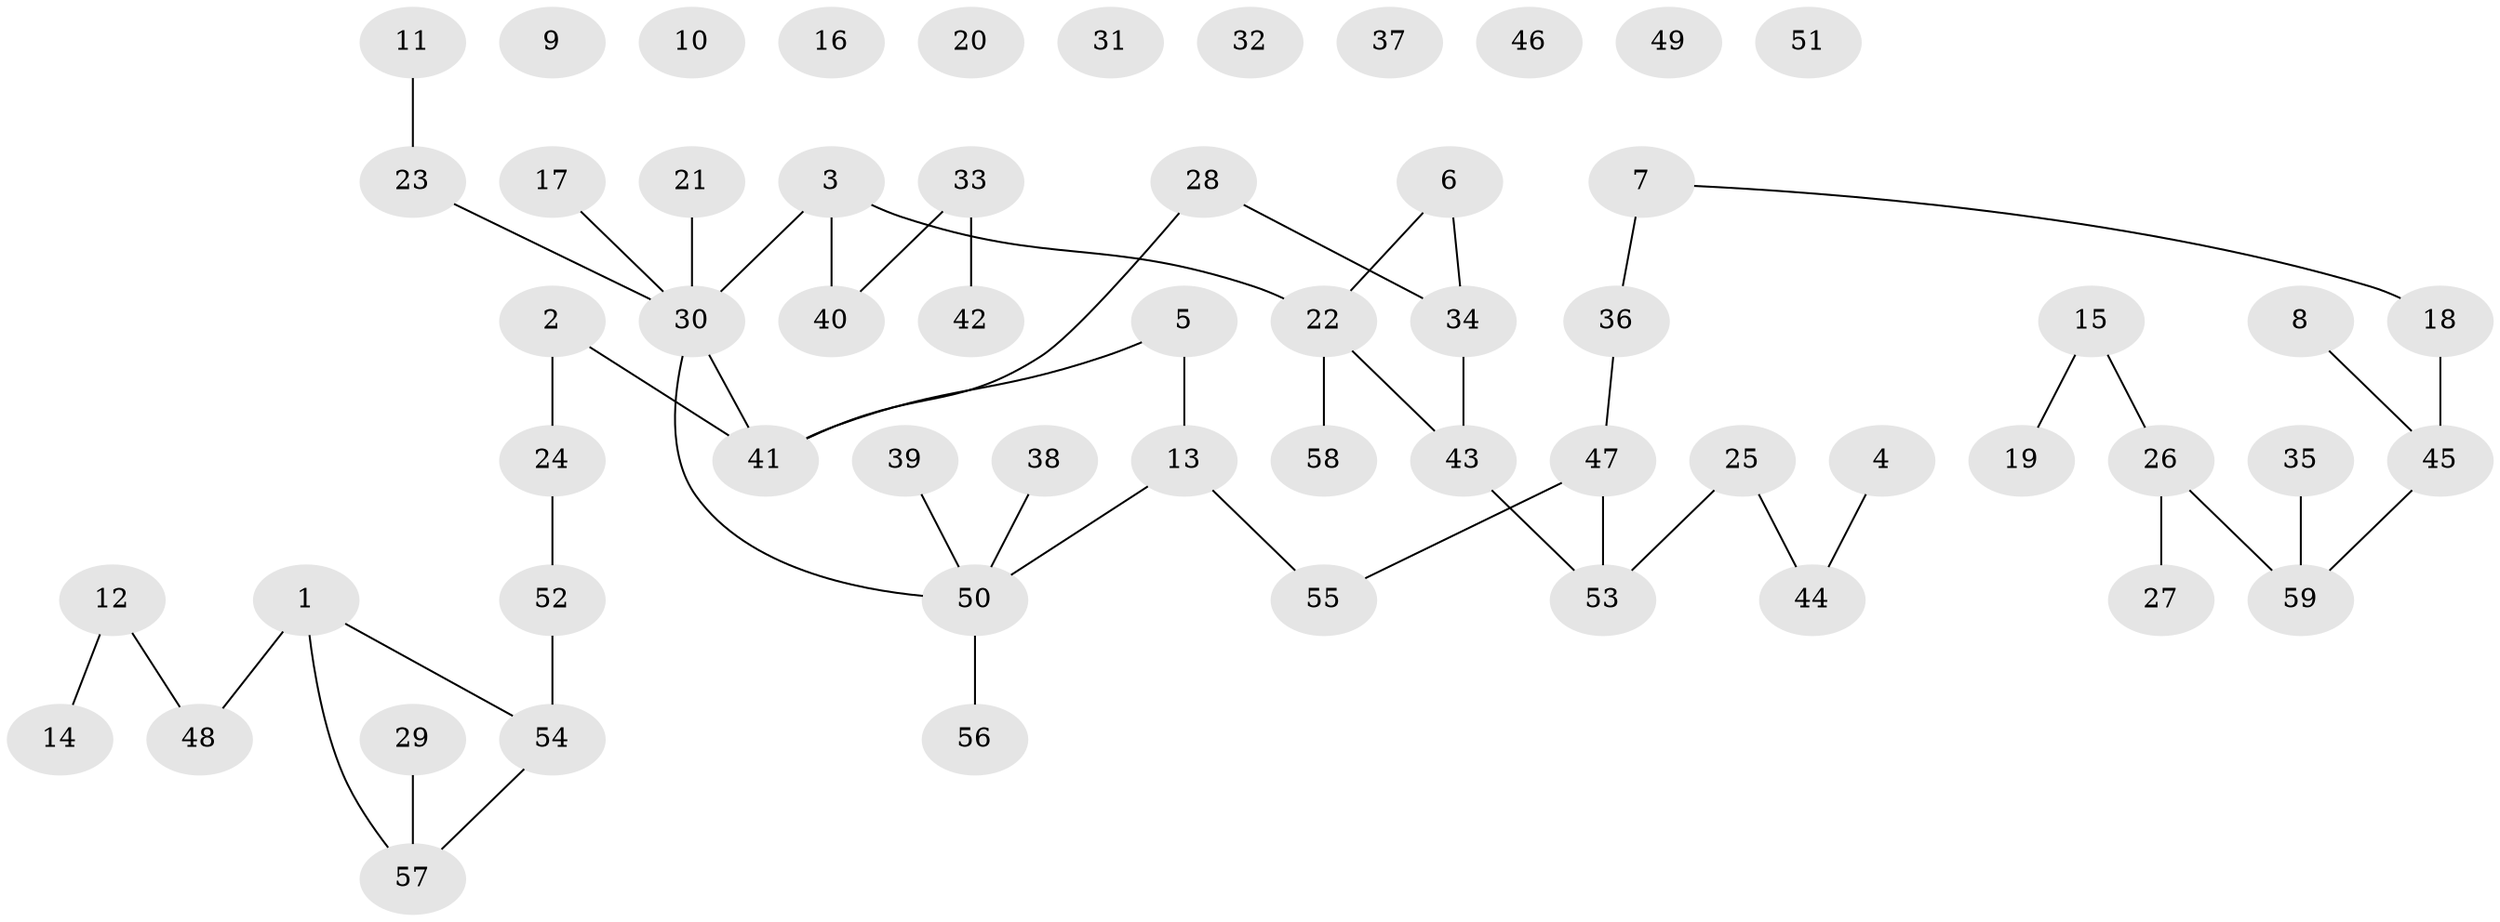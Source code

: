 // coarse degree distribution, {3: 0.12903225806451613, 4: 0.0967741935483871, 7: 0.03225806451612903, 1: 0.3548387096774194, 0: 0.3225806451612903, 2: 0.06451612903225806}
// Generated by graph-tools (version 1.1) at 2025/16/03/04/25 18:16:39]
// undirected, 59 vertices, 53 edges
graph export_dot {
graph [start="1"]
  node [color=gray90,style=filled];
  1;
  2;
  3;
  4;
  5;
  6;
  7;
  8;
  9;
  10;
  11;
  12;
  13;
  14;
  15;
  16;
  17;
  18;
  19;
  20;
  21;
  22;
  23;
  24;
  25;
  26;
  27;
  28;
  29;
  30;
  31;
  32;
  33;
  34;
  35;
  36;
  37;
  38;
  39;
  40;
  41;
  42;
  43;
  44;
  45;
  46;
  47;
  48;
  49;
  50;
  51;
  52;
  53;
  54;
  55;
  56;
  57;
  58;
  59;
  1 -- 48;
  1 -- 54;
  1 -- 57;
  2 -- 24;
  2 -- 41;
  3 -- 22;
  3 -- 30;
  3 -- 40;
  4 -- 44;
  5 -- 13;
  5 -- 41;
  6 -- 22;
  6 -- 34;
  7 -- 18;
  7 -- 36;
  8 -- 45;
  11 -- 23;
  12 -- 14;
  12 -- 48;
  13 -- 50;
  13 -- 55;
  15 -- 19;
  15 -- 26;
  17 -- 30;
  18 -- 45;
  21 -- 30;
  22 -- 43;
  22 -- 58;
  23 -- 30;
  24 -- 52;
  25 -- 44;
  25 -- 53;
  26 -- 27;
  26 -- 59;
  28 -- 34;
  28 -- 41;
  29 -- 57;
  30 -- 41;
  30 -- 50;
  33 -- 40;
  33 -- 42;
  34 -- 43;
  35 -- 59;
  36 -- 47;
  38 -- 50;
  39 -- 50;
  43 -- 53;
  45 -- 59;
  47 -- 53;
  47 -- 55;
  50 -- 56;
  52 -- 54;
  54 -- 57;
}
